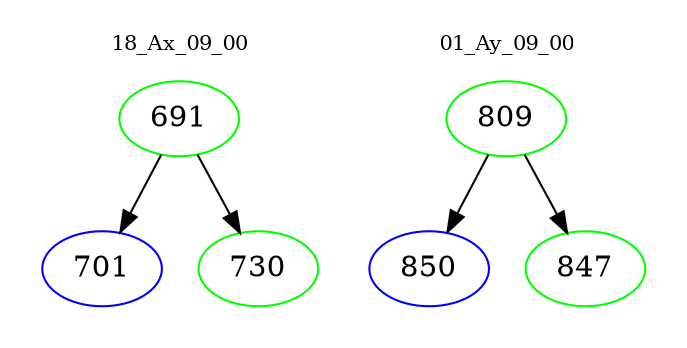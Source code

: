 digraph{
subgraph cluster_0 {
color = white
label = "18_Ax_09_00";
fontsize=10;
T0_691 [label="691", color="green"]
T0_691 -> T0_701 [color="black"]
T0_701 [label="701", color="blue"]
T0_691 -> T0_730 [color="black"]
T0_730 [label="730", color="green"]
}
subgraph cluster_1 {
color = white
label = "01_Ay_09_00";
fontsize=10;
T1_809 [label="809", color="green"]
T1_809 -> T1_850 [color="black"]
T1_850 [label="850", color="blue"]
T1_809 -> T1_847 [color="black"]
T1_847 [label="847", color="green"]
}
}
